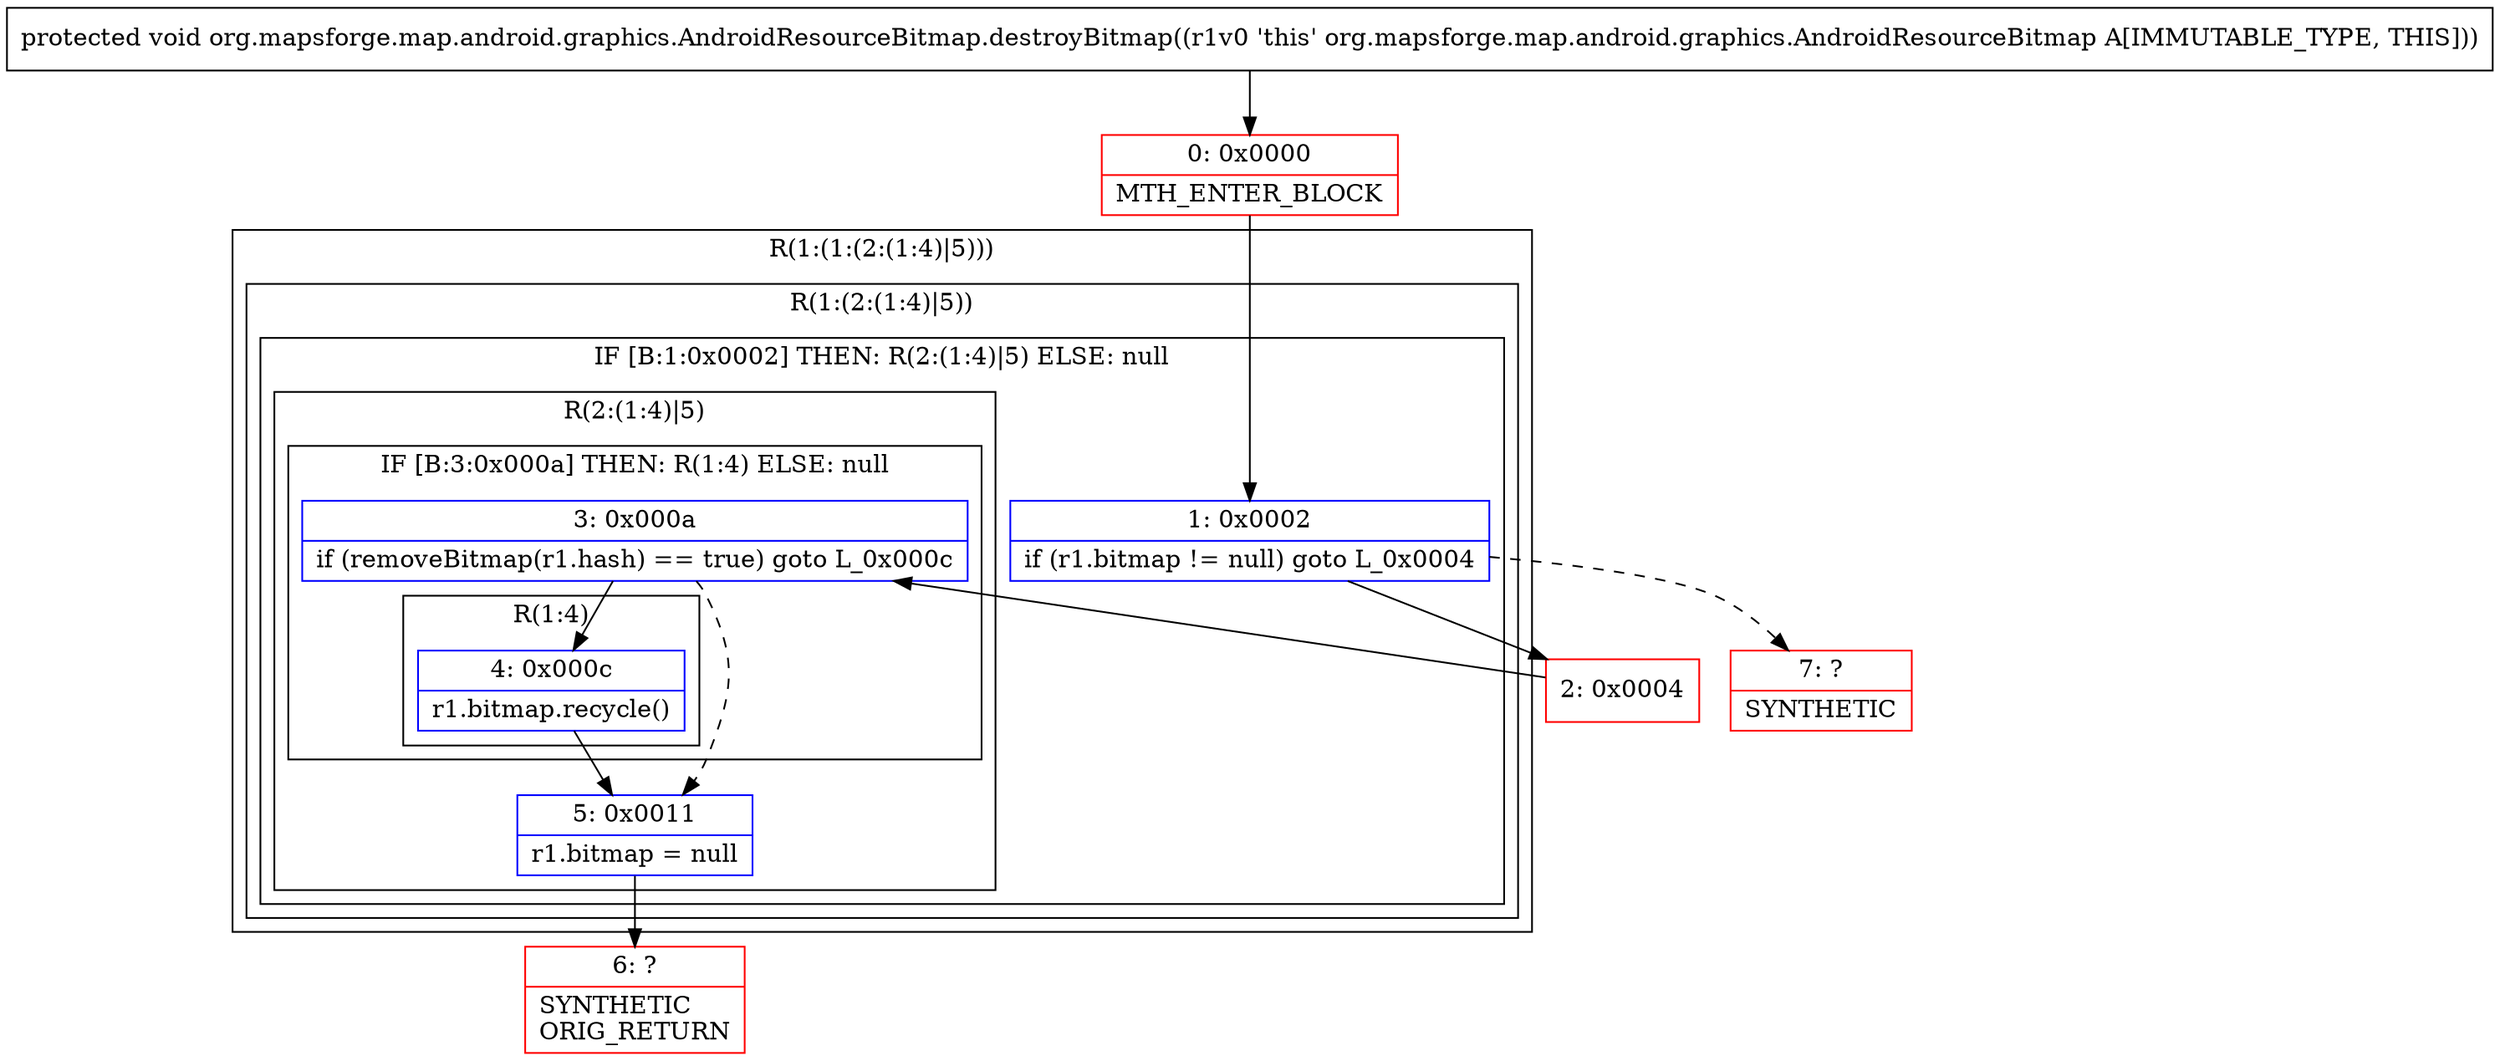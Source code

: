 digraph "CFG fororg.mapsforge.map.android.graphics.AndroidResourceBitmap.destroyBitmap()V" {
subgraph cluster_Region_576984217 {
label = "R(1:(1:(2:(1:4)|5)))";
node [shape=record,color=blue];
subgraph cluster_Region_1704974858 {
label = "R(1:(2:(1:4)|5))";
node [shape=record,color=blue];
subgraph cluster_IfRegion_2019632337 {
label = "IF [B:1:0x0002] THEN: R(2:(1:4)|5) ELSE: null";
node [shape=record,color=blue];
Node_1 [shape=record,label="{1\:\ 0x0002|if (r1.bitmap != null) goto L_0x0004\l}"];
subgraph cluster_Region_1650597571 {
label = "R(2:(1:4)|5)";
node [shape=record,color=blue];
subgraph cluster_IfRegion_1612717770 {
label = "IF [B:3:0x000a] THEN: R(1:4) ELSE: null";
node [shape=record,color=blue];
Node_3 [shape=record,label="{3\:\ 0x000a|if (removeBitmap(r1.hash) == true) goto L_0x000c\l}"];
subgraph cluster_Region_2079643470 {
label = "R(1:4)";
node [shape=record,color=blue];
Node_4 [shape=record,label="{4\:\ 0x000c|r1.bitmap.recycle()\l}"];
}
}
Node_5 [shape=record,label="{5\:\ 0x0011|r1.bitmap = null\l}"];
}
}
}
}
Node_0 [shape=record,color=red,label="{0\:\ 0x0000|MTH_ENTER_BLOCK\l}"];
Node_2 [shape=record,color=red,label="{2\:\ 0x0004}"];
Node_6 [shape=record,color=red,label="{6\:\ ?|SYNTHETIC\lORIG_RETURN\l}"];
Node_7 [shape=record,color=red,label="{7\:\ ?|SYNTHETIC\l}"];
MethodNode[shape=record,label="{protected void org.mapsforge.map.android.graphics.AndroidResourceBitmap.destroyBitmap((r1v0 'this' org.mapsforge.map.android.graphics.AndroidResourceBitmap A[IMMUTABLE_TYPE, THIS])) }"];
MethodNode -> Node_0;
Node_1 -> Node_2;
Node_1 -> Node_7[style=dashed];
Node_3 -> Node_4;
Node_3 -> Node_5[style=dashed];
Node_4 -> Node_5;
Node_5 -> Node_6;
Node_0 -> Node_1;
Node_2 -> Node_3;
}

